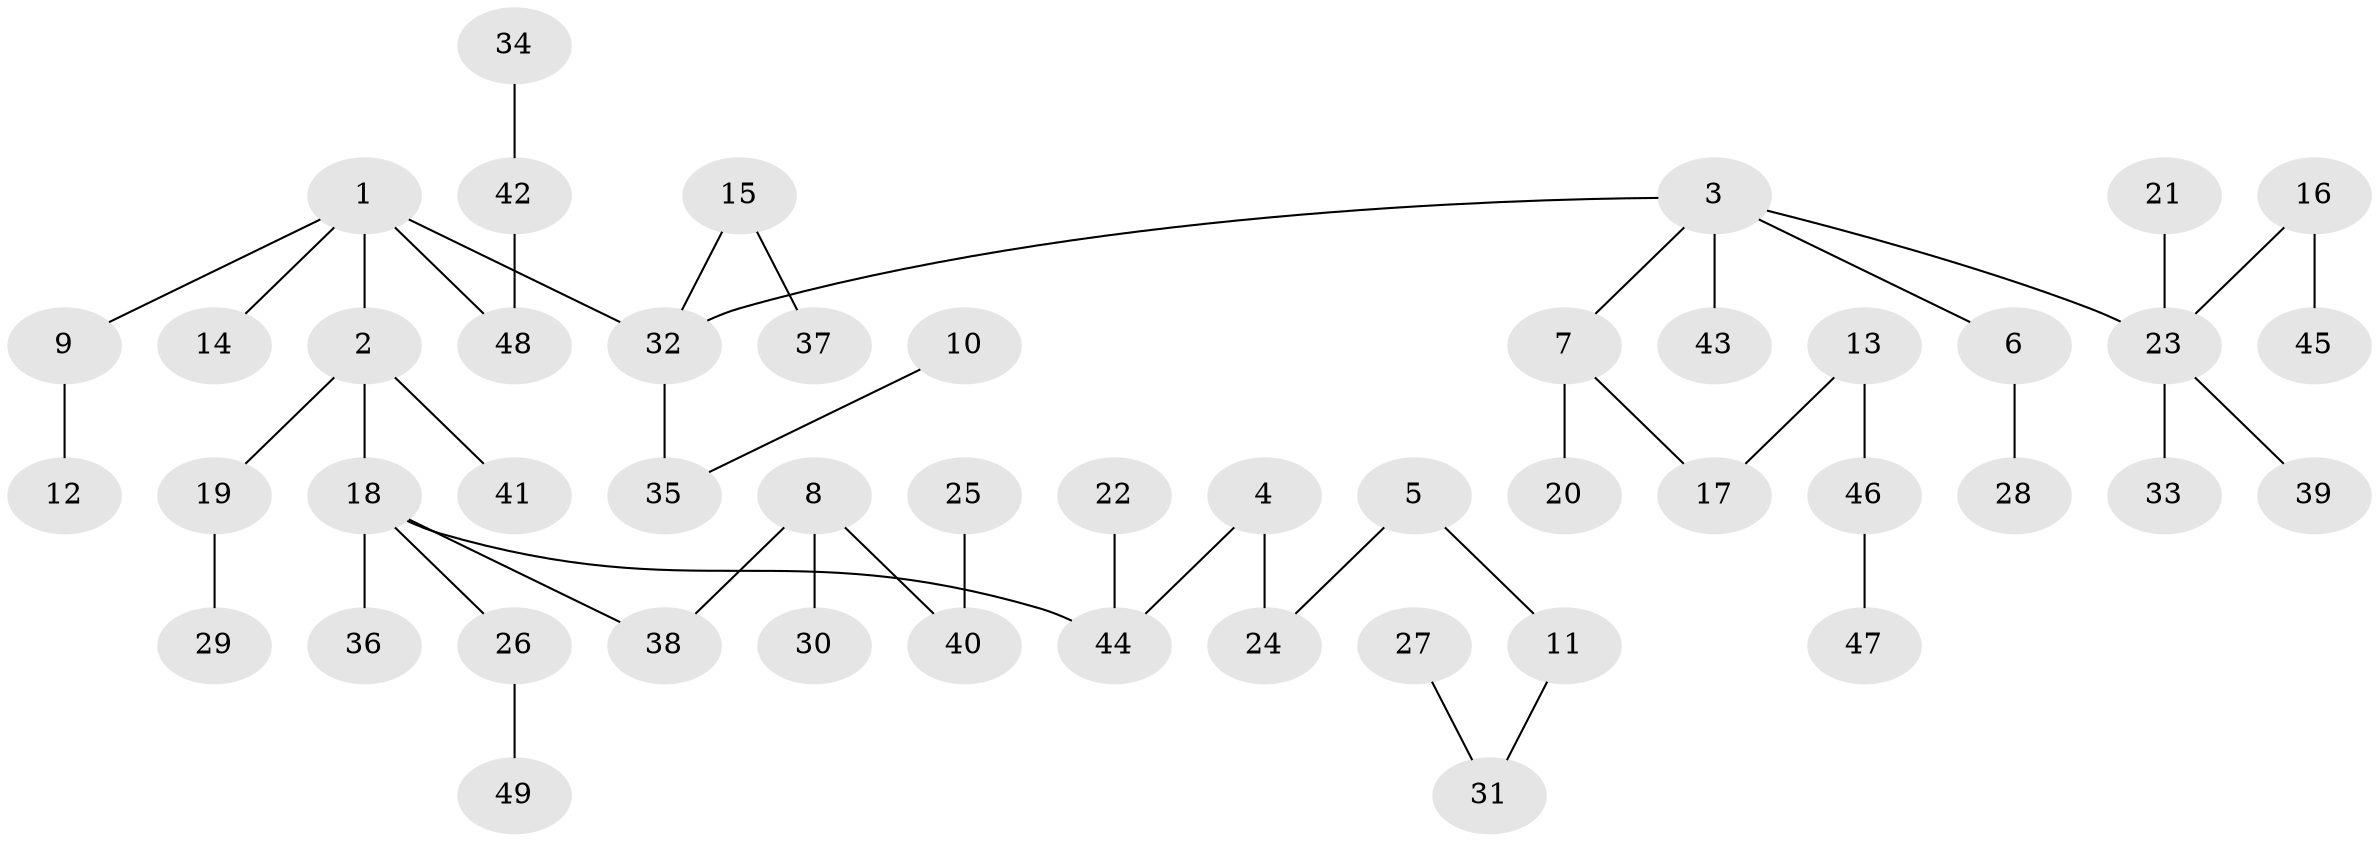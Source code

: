 // original degree distribution, {4: 0.07142857142857142, 5: 0.02040816326530612, 6: 0.030612244897959183, 3: 0.12244897959183673, 2: 0.2857142857142857, 1: 0.46938775510204084}
// Generated by graph-tools (version 1.1) at 2025/37/03/04/25 23:37:25]
// undirected, 49 vertices, 48 edges
graph export_dot {
  node [color=gray90,style=filled];
  1;
  2;
  3;
  4;
  5;
  6;
  7;
  8;
  9;
  10;
  11;
  12;
  13;
  14;
  15;
  16;
  17;
  18;
  19;
  20;
  21;
  22;
  23;
  24;
  25;
  26;
  27;
  28;
  29;
  30;
  31;
  32;
  33;
  34;
  35;
  36;
  37;
  38;
  39;
  40;
  41;
  42;
  43;
  44;
  45;
  46;
  47;
  48;
  49;
  1 -- 2 [weight=1.0];
  1 -- 9 [weight=1.0];
  1 -- 14 [weight=1.0];
  1 -- 32 [weight=1.0];
  1 -- 48 [weight=1.0];
  2 -- 18 [weight=1.0];
  2 -- 19 [weight=1.0];
  2 -- 41 [weight=1.0];
  3 -- 6 [weight=1.0];
  3 -- 7 [weight=1.0];
  3 -- 23 [weight=1.0];
  3 -- 32 [weight=1.0];
  3 -- 43 [weight=1.0];
  4 -- 24 [weight=1.0];
  4 -- 44 [weight=1.0];
  5 -- 11 [weight=1.0];
  5 -- 24 [weight=1.0];
  6 -- 28 [weight=1.0];
  7 -- 17 [weight=1.0];
  7 -- 20 [weight=1.0];
  8 -- 30 [weight=1.0];
  8 -- 38 [weight=1.0];
  8 -- 40 [weight=1.0];
  9 -- 12 [weight=1.0];
  10 -- 35 [weight=1.0];
  11 -- 31 [weight=1.0];
  13 -- 17 [weight=1.0];
  13 -- 46 [weight=1.0];
  15 -- 32 [weight=1.0];
  15 -- 37 [weight=1.0];
  16 -- 23 [weight=1.0];
  16 -- 45 [weight=1.0];
  18 -- 26 [weight=1.0];
  18 -- 36 [weight=1.0];
  18 -- 38 [weight=1.0];
  18 -- 44 [weight=1.0];
  19 -- 29 [weight=1.0];
  21 -- 23 [weight=1.0];
  22 -- 44 [weight=1.0];
  23 -- 33 [weight=1.0];
  23 -- 39 [weight=1.0];
  25 -- 40 [weight=1.0];
  26 -- 49 [weight=1.0];
  27 -- 31 [weight=1.0];
  32 -- 35 [weight=1.0];
  34 -- 42 [weight=1.0];
  42 -- 48 [weight=1.0];
  46 -- 47 [weight=1.0];
}
